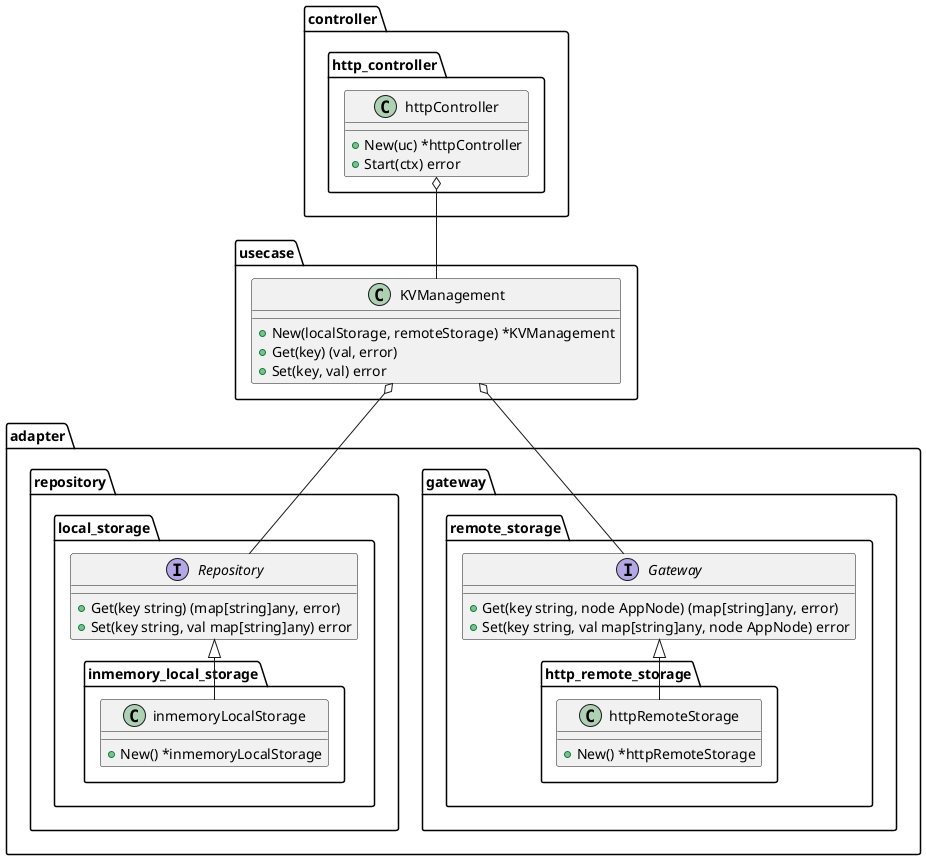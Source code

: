 @startuml
package adapter.gateway.remote_storage{
    interface Gateway{
        + Get(key string, node AppNode) (map[string]any, error)
        + Set(key string, val map[string]any, node AppNode) error
    }

    package http_remote_storage{
        class httpRemoteStorage{
            + New() *httpRemoteStorage
        }
    }

    http_remote_storage.httpRemoteStorage -up-|> Gateway
}

package adapter.repository.local_storage{
    interface Repository{
        + Get(key string) (map[string]any, error)
	    + Set(key string, val map[string]any) error
    }
    package inmemory_local_storage{
        class inmemoryLocalStorage{
            + New() *inmemoryLocalStorage
        }
    }
    inmemory_local_storage.inmemoryLocalStorage -up-|> Repository
}

package usecase{
    class KVManagement{
        + New(localStorage, remoteStorage) *KVManagement
        + Get(key) (val, error)
        + Set(key, val) error
    }
}
usecase.KVManagement o-down- adapter.repository.local_storage.Repository
usecase.KVManagement o-down- adapter.gateway.remote_storage.Gateway

package controller.http_controller{
    class httpController{
        + New(uc) *httpController
        + Start(ctx) error
    }
}
controller.http_controller.httpController o-down- usecase.KVManagement
@enduml